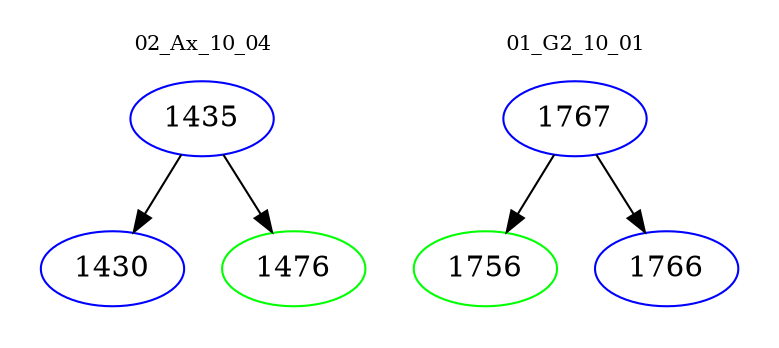 digraph{
subgraph cluster_0 {
color = white
label = "02_Ax_10_04";
fontsize=10;
T0_1435 [label="1435", color="blue"]
T0_1435 -> T0_1430 [color="black"]
T0_1430 [label="1430", color="blue"]
T0_1435 -> T0_1476 [color="black"]
T0_1476 [label="1476", color="green"]
}
subgraph cluster_1 {
color = white
label = "01_G2_10_01";
fontsize=10;
T1_1767 [label="1767", color="blue"]
T1_1767 -> T1_1756 [color="black"]
T1_1756 [label="1756", color="green"]
T1_1767 -> T1_1766 [color="black"]
T1_1766 [label="1766", color="blue"]
}
}
